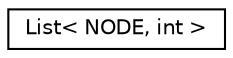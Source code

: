 digraph "Graphical Class Hierarchy"
{
  edge [fontname="Helvetica",fontsize="10",labelfontname="Helvetica",labelfontsize="10"];
  node [fontname="Helvetica",fontsize="10",shape=record];
  rankdir="LR";
  Node1 [label="List\< NODE, int \>",height=0.2,width=0.4,color="black", fillcolor="white", style="filled",URL="$class_list.html"];
}
